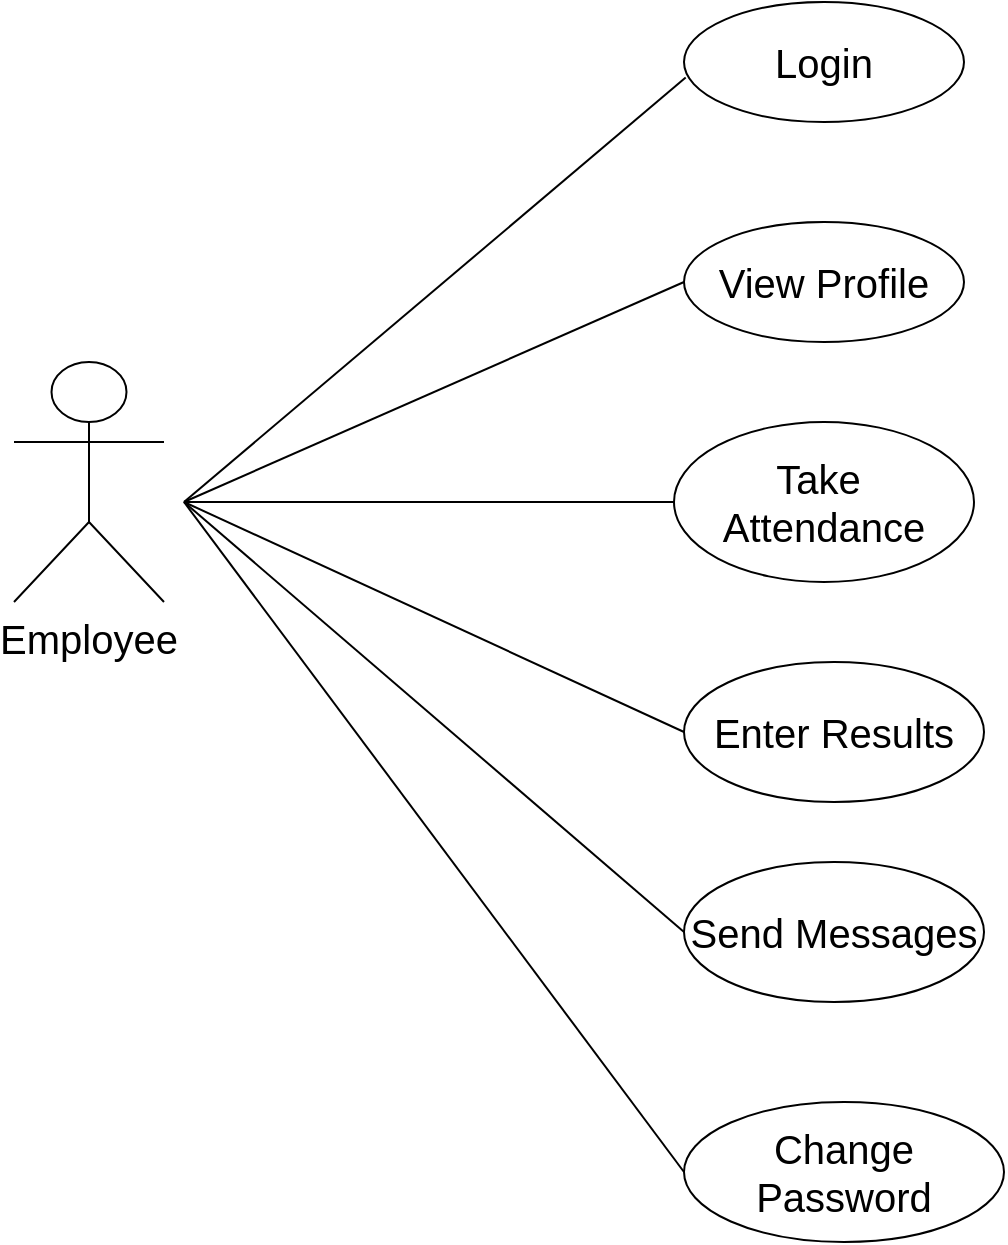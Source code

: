 <mxfile version="24.7.8">
  <diagram name="Employee Use Case Diagram" id="jJyQ5MaBRiq2gU1whue2">
    <mxGraphModel dx="1727" dy="1010" grid="1" gridSize="10" guides="1" tooltips="1" connect="1" arrows="1" fold="1" page="1" pageScale="1" pageWidth="1169" pageHeight="827" math="0" shadow="0">
      <root>
        <mxCell id="0" />
        <mxCell id="1" parent="0" />
        <mxCell id="0tM99ScF6qjL7Z9JjTlz-14" value="Employee" style="shape=umlActor;verticalLabelPosition=bottom;verticalAlign=top;fontSize=20;" parent="1" vertex="1">
          <mxGeometry x="285" y="290" width="75" height="120" as="geometry" />
        </mxCell>
        <mxCell id="0tM99ScF6qjL7Z9JjTlz-15" value="&lt;font style=&quot;font-size: 20px;&quot;&gt;Login&lt;/font&gt;" style="ellipse;whiteSpace=wrap;html=1;" parent="1" vertex="1">
          <mxGeometry x="620" y="110" width="140" height="60" as="geometry" />
        </mxCell>
        <mxCell id="0tM99ScF6qjL7Z9JjTlz-16" value="&lt;font style=&quot;font-size: 20px;&quot;&gt;View Profile&lt;/font&gt;" style="ellipse;whiteSpace=wrap;html=1;" parent="1" vertex="1">
          <mxGeometry x="620" y="220" width="140" height="60" as="geometry" />
        </mxCell>
        <mxCell id="0tM99ScF6qjL7Z9JjTlz-17" value="&lt;font style=&quot;font-size: 20px;&quot;&gt;Take&amp;nbsp;&lt;/font&gt;&lt;div&gt;&lt;font style=&quot;font-size: 20px;&quot;&gt;Attendance&lt;/font&gt;&lt;/div&gt;" style="ellipse;whiteSpace=wrap;html=1;" parent="1" vertex="1">
          <mxGeometry x="615" y="320" width="150" height="80" as="geometry" />
        </mxCell>
        <mxCell id="0tM99ScF6qjL7Z9JjTlz-18" value="&lt;font style=&quot;font-size: 20px;&quot;&gt;Enter Results&lt;/font&gt;" style="ellipse;whiteSpace=wrap;html=1;" parent="1" vertex="1">
          <mxGeometry x="620" y="440" width="150" height="70" as="geometry" />
        </mxCell>
        <mxCell id="0tM99ScF6qjL7Z9JjTlz-19" value="&lt;font style=&quot;font-size: 20px;&quot;&gt;Send Messages&lt;/font&gt;" style="ellipse;whiteSpace=wrap;html=1;" parent="1" vertex="1">
          <mxGeometry x="620" y="540" width="150" height="70" as="geometry" />
        </mxCell>
        <mxCell id="0tM99ScF6qjL7Z9JjTlz-20" value="&lt;font style=&quot;font-size: 20px;&quot;&gt;Change Password&lt;/font&gt;" style="ellipse;whiteSpace=wrap;html=1;" parent="1" vertex="1">
          <mxGeometry x="620" y="660" width="160" height="70" as="geometry" />
        </mxCell>
        <mxCell id="0tM99ScF6qjL7Z9JjTlz-21" style="endArrow=none;entryX=0.006;entryY=0.63;entryDx=0;entryDy=0;entryPerimeter=0;" parent="1" target="0tM99ScF6qjL7Z9JjTlz-15" edge="1">
          <mxGeometry relative="1" as="geometry">
            <mxPoint x="370" y="360" as="sourcePoint" />
          </mxGeometry>
        </mxCell>
        <mxCell id="0tM99ScF6qjL7Z9JjTlz-22" style="endArrow=none;entryX=0;entryY=0.5;entryDx=0;entryDy=0;" parent="1" target="0tM99ScF6qjL7Z9JjTlz-16" edge="1">
          <mxGeometry relative="1" as="geometry">
            <mxPoint x="370" y="360" as="sourcePoint" />
            <Array as="points" />
          </mxGeometry>
        </mxCell>
        <mxCell id="0tM99ScF6qjL7Z9JjTlz-23" style="endArrow=none;" parent="1" target="0tM99ScF6qjL7Z9JjTlz-17" edge="1">
          <mxGeometry relative="1" as="geometry">
            <mxPoint x="370" y="360" as="sourcePoint" />
          </mxGeometry>
        </mxCell>
        <mxCell id="0tM99ScF6qjL7Z9JjTlz-24" style="endArrow=none;entryX=0;entryY=0.5;entryDx=0;entryDy=0;" parent="1" target="0tM99ScF6qjL7Z9JjTlz-18" edge="1">
          <mxGeometry relative="1" as="geometry">
            <mxPoint x="370" y="360" as="sourcePoint" />
          </mxGeometry>
        </mxCell>
        <mxCell id="0tM99ScF6qjL7Z9JjTlz-25" style="endArrow=none;entryX=0;entryY=0.5;entryDx=0;entryDy=0;" parent="1" target="0tM99ScF6qjL7Z9JjTlz-19" edge="1">
          <mxGeometry relative="1" as="geometry">
            <mxPoint x="370" y="360" as="sourcePoint" />
          </mxGeometry>
        </mxCell>
        <mxCell id="0tM99ScF6qjL7Z9JjTlz-26" style="endArrow=none;entryX=0;entryY=0.5;entryDx=0;entryDy=0;" parent="1" target="0tM99ScF6qjL7Z9JjTlz-20" edge="1">
          <mxGeometry relative="1" as="geometry">
            <mxPoint x="370" y="360" as="sourcePoint" />
          </mxGeometry>
        </mxCell>
      </root>
    </mxGraphModel>
  </diagram>
</mxfile>
